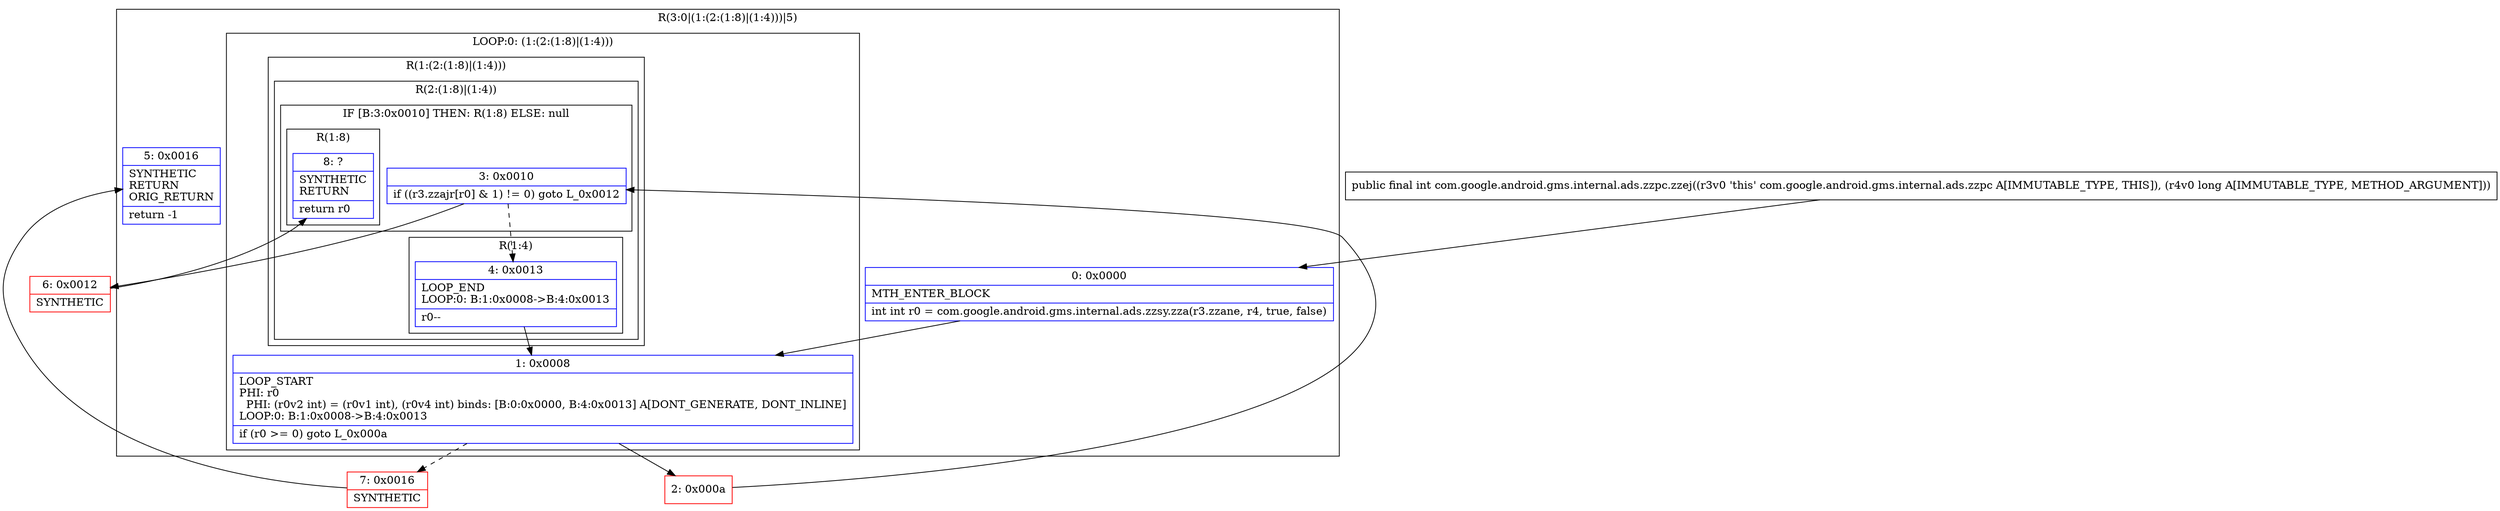 digraph "CFG forcom.google.android.gms.internal.ads.zzpc.zzej(J)I" {
subgraph cluster_Region_92222122 {
label = "R(3:0|(1:(2:(1:8)|(1:4)))|5)";
node [shape=record,color=blue];
Node_0 [shape=record,label="{0\:\ 0x0000|MTH_ENTER_BLOCK\l|int int r0 = com.google.android.gms.internal.ads.zzsy.zza(r3.zzane, r4, true, false)\l}"];
subgraph cluster_LoopRegion_2128015729 {
label = "LOOP:0: (1:(2:(1:8)|(1:4)))";
node [shape=record,color=blue];
Node_1 [shape=record,label="{1\:\ 0x0008|LOOP_START\lPHI: r0 \l  PHI: (r0v2 int) = (r0v1 int), (r0v4 int) binds: [B:0:0x0000, B:4:0x0013] A[DONT_GENERATE, DONT_INLINE]\lLOOP:0: B:1:0x0008\-\>B:4:0x0013\l|if (r0 \>= 0) goto L_0x000a\l}"];
subgraph cluster_Region_1246079214 {
label = "R(1:(2:(1:8)|(1:4)))";
node [shape=record,color=blue];
subgraph cluster_Region_482485840 {
label = "R(2:(1:8)|(1:4))";
node [shape=record,color=blue];
subgraph cluster_IfRegion_93549810 {
label = "IF [B:3:0x0010] THEN: R(1:8) ELSE: null";
node [shape=record,color=blue];
Node_3 [shape=record,label="{3\:\ 0x0010|if ((r3.zzajr[r0] & 1) != 0) goto L_0x0012\l}"];
subgraph cluster_Region_2030431368 {
label = "R(1:8)";
node [shape=record,color=blue];
Node_8 [shape=record,label="{8\:\ ?|SYNTHETIC\lRETURN\l|return r0\l}"];
}
}
subgraph cluster_Region_2084743129 {
label = "R(1:4)";
node [shape=record,color=blue];
Node_4 [shape=record,label="{4\:\ 0x0013|LOOP_END\lLOOP:0: B:1:0x0008\-\>B:4:0x0013\l|r0\-\-\l}"];
}
}
}
}
Node_5 [shape=record,label="{5\:\ 0x0016|SYNTHETIC\lRETURN\lORIG_RETURN\l|return \-1\l}"];
}
Node_2 [shape=record,color=red,label="{2\:\ 0x000a}"];
Node_6 [shape=record,color=red,label="{6\:\ 0x0012|SYNTHETIC\l}"];
Node_7 [shape=record,color=red,label="{7\:\ 0x0016|SYNTHETIC\l}"];
MethodNode[shape=record,label="{public final int com.google.android.gms.internal.ads.zzpc.zzej((r3v0 'this' com.google.android.gms.internal.ads.zzpc A[IMMUTABLE_TYPE, THIS]), (r4v0 long A[IMMUTABLE_TYPE, METHOD_ARGUMENT])) }"];
MethodNode -> Node_0;
Node_0 -> Node_1;
Node_1 -> Node_2;
Node_1 -> Node_7[style=dashed];
Node_3 -> Node_4[style=dashed];
Node_3 -> Node_6;
Node_4 -> Node_1;
Node_2 -> Node_3;
Node_6 -> Node_8;
Node_7 -> Node_5;
}

